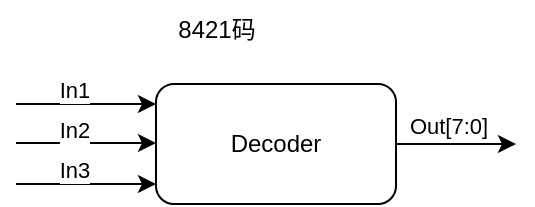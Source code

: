 <mxfile version="24.7.6">
  <diagram name="Page-1" id="b8E182peJ3MSCpdeyeZe">
    <mxGraphModel dx="837" dy="553" grid="1" gridSize="10" guides="1" tooltips="1" connect="1" arrows="1" fold="1" page="1" pageScale="1" pageWidth="850" pageHeight="1100" math="0" shadow="0">
      <root>
        <mxCell id="0" />
        <mxCell id="1" parent="0" />
        <mxCell id="lwuQL8BFeVN2L0Fn4tVh-1" style="edgeStyle=orthogonalEdgeStyle;rounded=0;orthogonalLoop=1;jettySize=auto;html=1;exitX=1;exitY=0.5;exitDx=0;exitDy=0;" edge="1" parent="1" source="lwuQL8BFeVN2L0Fn4tVh-3">
          <mxGeometry relative="1" as="geometry">
            <mxPoint x="460" y="180" as="targetPoint" />
          </mxGeometry>
        </mxCell>
        <mxCell id="lwuQL8BFeVN2L0Fn4tVh-2" value="Out[7:0]" style="edgeLabel;html=1;align=center;verticalAlign=middle;resizable=0;points=[];" vertex="1" connectable="0" parent="lwuQL8BFeVN2L0Fn4tVh-1">
          <mxGeometry x="-0.152" y="9" relative="1" as="geometry">
            <mxPoint as="offset" />
          </mxGeometry>
        </mxCell>
        <mxCell id="lwuQL8BFeVN2L0Fn4tVh-3" value="Decoder" style="rounded=1;whiteSpace=wrap;html=1;" vertex="1" parent="1">
          <mxGeometry x="280" y="150" width="120" height="60" as="geometry" />
        </mxCell>
        <mxCell id="lwuQL8BFeVN2L0Fn4tVh-4" value="" style="endArrow=classic;html=1;rounded=0;" edge="1" parent="1">
          <mxGeometry width="50" height="50" relative="1" as="geometry">
            <mxPoint x="210" y="179.5" as="sourcePoint" />
            <mxPoint x="280" y="179.5" as="targetPoint" />
          </mxGeometry>
        </mxCell>
        <mxCell id="lwuQL8BFeVN2L0Fn4tVh-5" value="In2" style="edgeLabel;html=1;align=center;verticalAlign=middle;resizable=0;points=[];" vertex="1" connectable="0" parent="lwuQL8BFeVN2L0Fn4tVh-4">
          <mxGeometry x="-0.181" y="7" relative="1" as="geometry">
            <mxPoint as="offset" />
          </mxGeometry>
        </mxCell>
        <mxCell id="lwuQL8BFeVN2L0Fn4tVh-6" value="" style="endArrow=classic;html=1;rounded=0;" edge="1" parent="1">
          <mxGeometry width="50" height="50" relative="1" as="geometry">
            <mxPoint x="210" y="200" as="sourcePoint" />
            <mxPoint x="280" y="200" as="targetPoint" />
          </mxGeometry>
        </mxCell>
        <mxCell id="lwuQL8BFeVN2L0Fn4tVh-7" value="In3" style="edgeLabel;html=1;align=center;verticalAlign=middle;resizable=0;points=[];" vertex="1" connectable="0" parent="lwuQL8BFeVN2L0Fn4tVh-6">
          <mxGeometry x="-0.181" y="7" relative="1" as="geometry">
            <mxPoint as="offset" />
          </mxGeometry>
        </mxCell>
        <mxCell id="lwuQL8BFeVN2L0Fn4tVh-11" value="" style="endArrow=classic;html=1;rounded=0;" edge="1" parent="1">
          <mxGeometry width="50" height="50" relative="1" as="geometry">
            <mxPoint x="210" y="160" as="sourcePoint" />
            <mxPoint x="280" y="160" as="targetPoint" />
          </mxGeometry>
        </mxCell>
        <mxCell id="lwuQL8BFeVN2L0Fn4tVh-12" value="In1" style="edgeLabel;html=1;align=center;verticalAlign=middle;resizable=0;points=[];" vertex="1" connectable="0" parent="lwuQL8BFeVN2L0Fn4tVh-11">
          <mxGeometry x="-0.181" y="7" relative="1" as="geometry">
            <mxPoint as="offset" />
          </mxGeometry>
        </mxCell>
        <mxCell id="lwuQL8BFeVN2L0Fn4tVh-14" value="8421码" style="text;html=1;align=center;verticalAlign=middle;resizable=0;points=[];autosize=1;strokeColor=none;fillColor=none;" vertex="1" parent="1">
          <mxGeometry x="280" y="108" width="60" height="30" as="geometry" />
        </mxCell>
      </root>
    </mxGraphModel>
  </diagram>
</mxfile>
